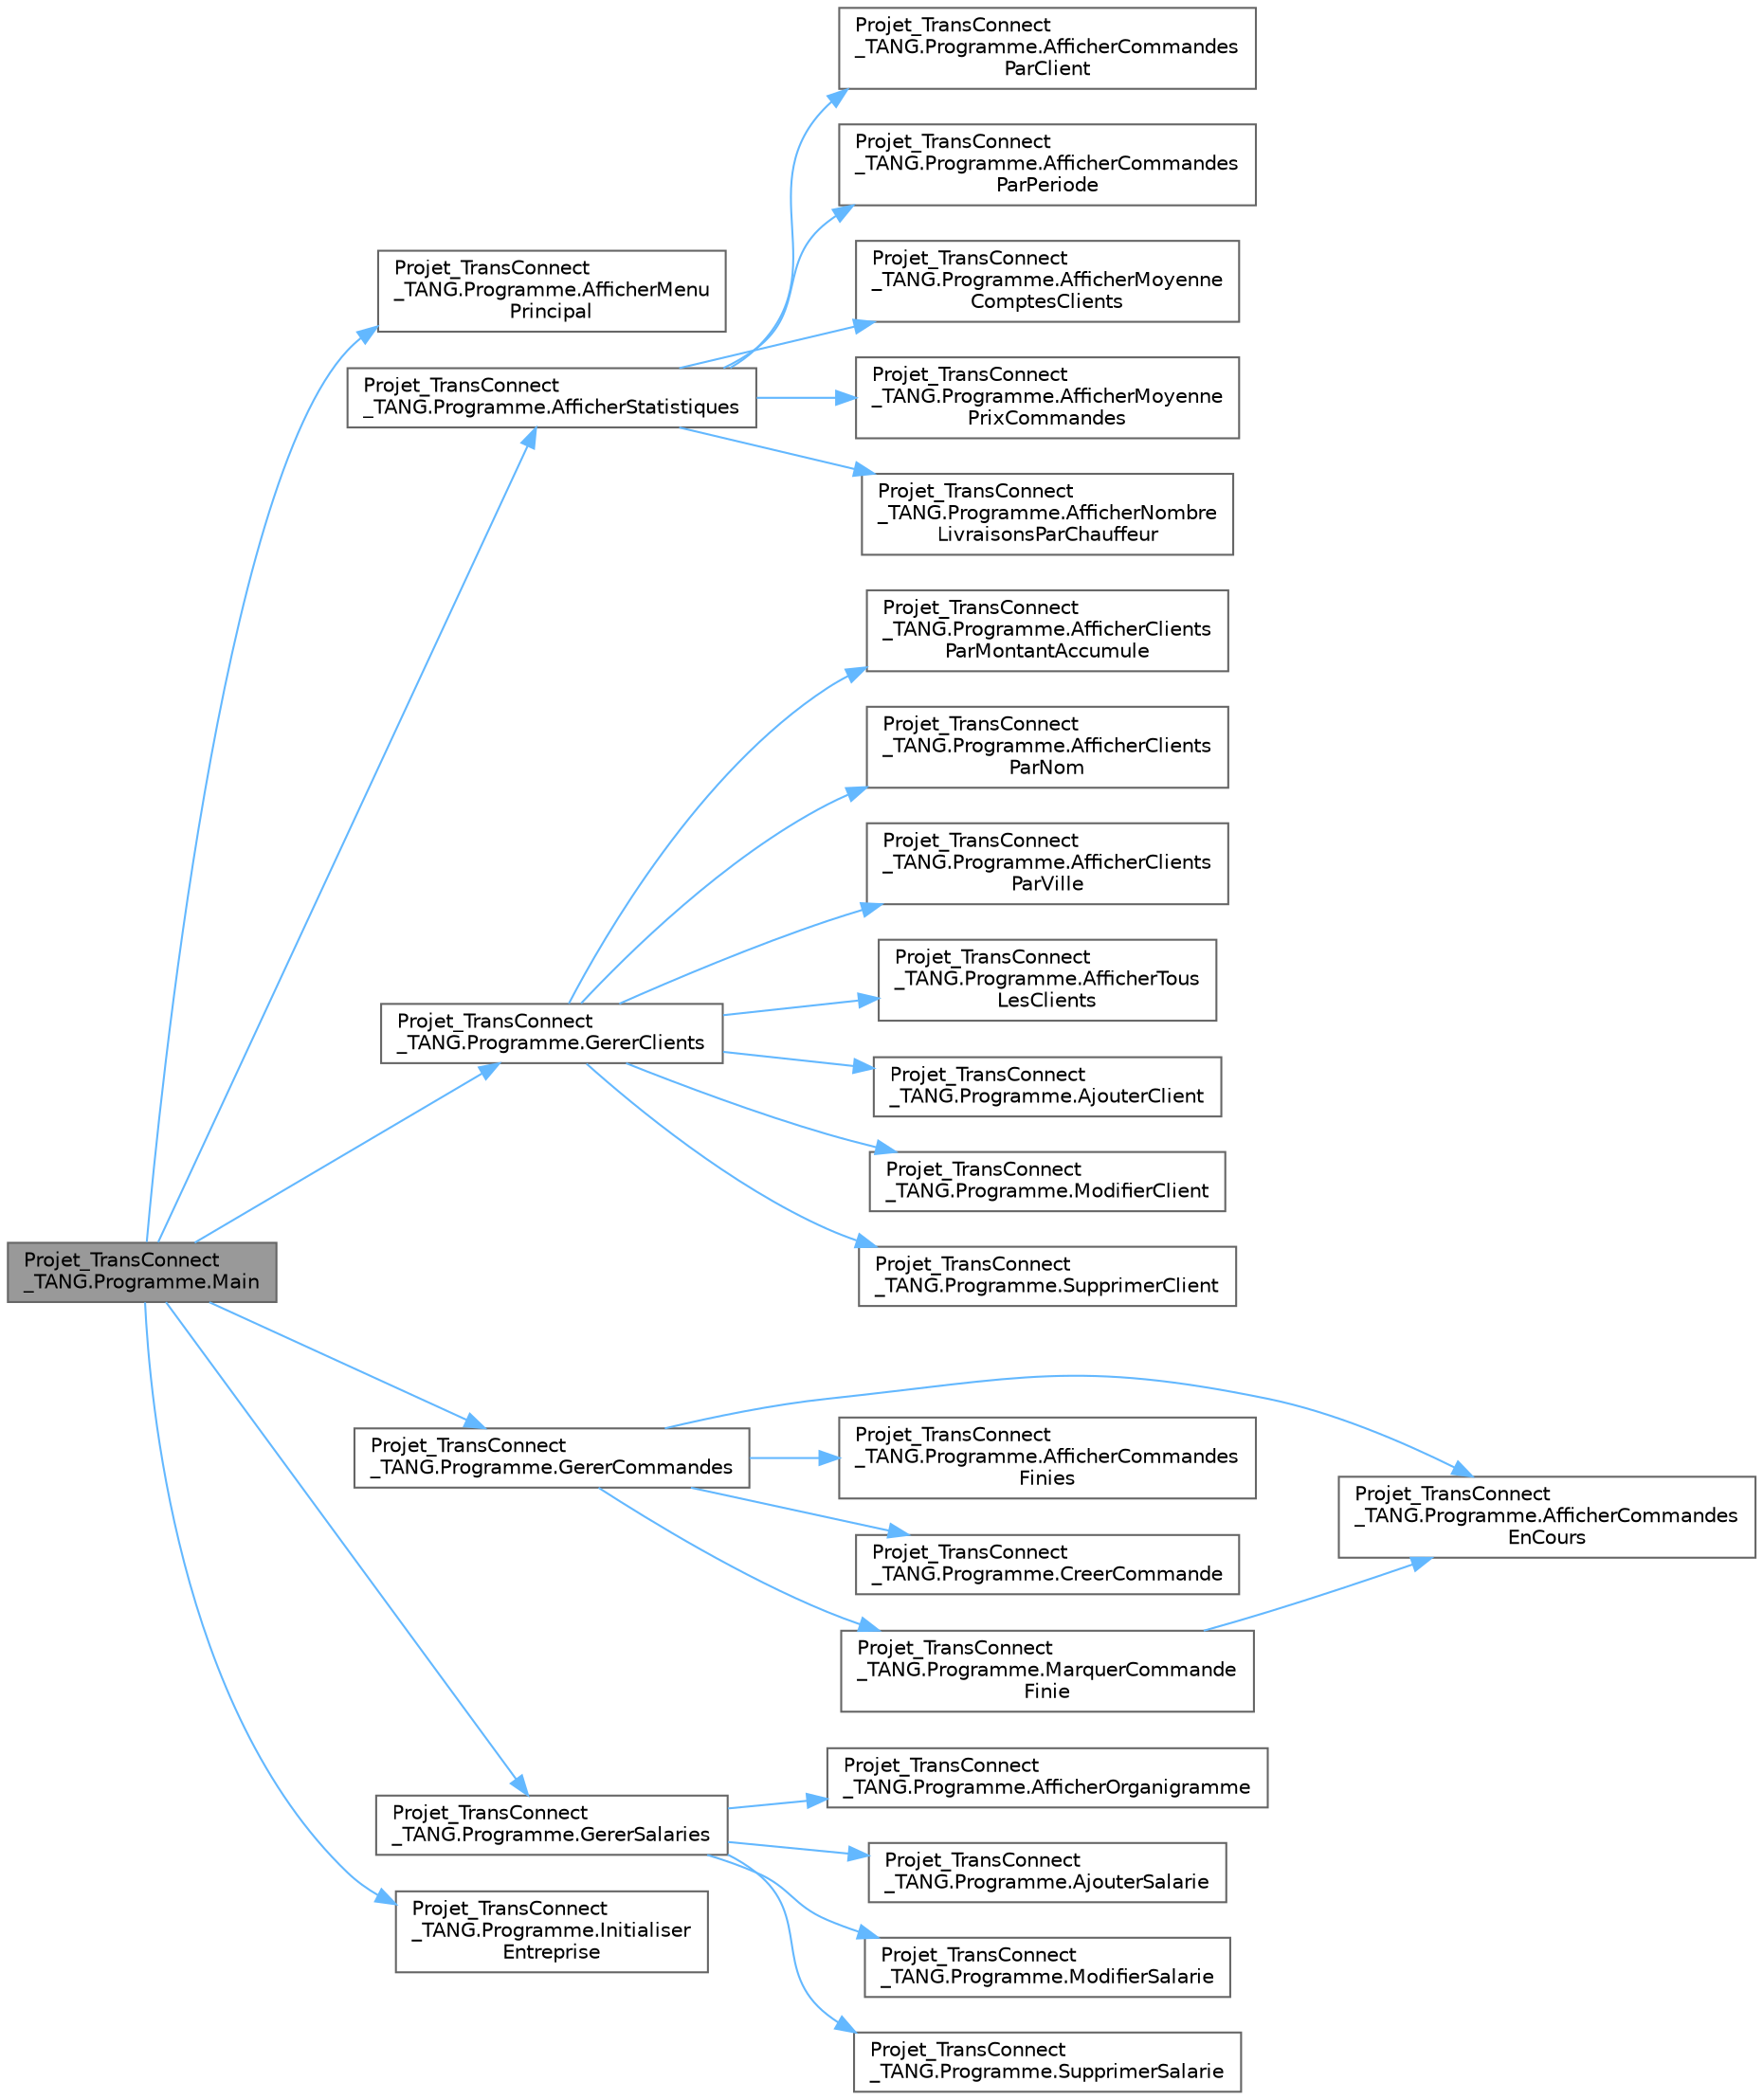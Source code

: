 digraph "Projet_TransConnect_TANG.Programme.Main"
{
 // LATEX_PDF_SIZE
  bgcolor="transparent";
  edge [fontname=Helvetica,fontsize=10,labelfontname=Helvetica,labelfontsize=10];
  node [fontname=Helvetica,fontsize=10,shape=box,height=0.2,width=0.4];
  rankdir="LR";
  Node1 [id="Node000001",label="Projet_TransConnect\l_TANG.Programme.Main",height=0.2,width=0.4,color="gray40", fillcolor="grey60", style="filled", fontcolor="black",tooltip=" "];
  Node1 -> Node2 [id="edge1_Node000001_Node000002",color="steelblue1",style="solid",tooltip=" "];
  Node2 [id="Node000002",label="Projet_TransConnect\l_TANG.Programme.AfficherMenu\lPrincipal",height=0.2,width=0.4,color="grey40", fillcolor="white", style="filled",URL="$class_projet___trans_connect___t_a_n_g_1_1_programme.html#aa27f4933f8e2231de47d94436fc4c962",tooltip="Affiche le menu principal."];
  Node1 -> Node3 [id="edge2_Node000001_Node000003",color="steelblue1",style="solid",tooltip=" "];
  Node3 [id="Node000003",label="Projet_TransConnect\l_TANG.Programme.AfficherStatistiques",height=0.2,width=0.4,color="grey40", fillcolor="white", style="filled",URL="$class_projet___trans_connect___t_a_n_g_1_1_programme.html#aa45af7fbaa322cdc8645c58daf915fa2",tooltip="Menu pour afficher les statistiques."];
  Node3 -> Node4 [id="edge3_Node000003_Node000004",color="steelblue1",style="solid",tooltip=" "];
  Node4 [id="Node000004",label="Projet_TransConnect\l_TANG.Programme.AfficherCommandes\lParClient",height=0.2,width=0.4,color="grey40", fillcolor="white", style="filled",URL="$class_projet___trans_connect___t_a_n_g_1_1_programme.html#a06867a4114d9489cb3e55c4d996a1697",tooltip="Affiche les commandes pour un client spécifique."];
  Node3 -> Node5 [id="edge4_Node000003_Node000005",color="steelblue1",style="solid",tooltip=" "];
  Node5 [id="Node000005",label="Projet_TransConnect\l_TANG.Programme.AfficherCommandes\lParPeriode",height=0.2,width=0.4,color="grey40", fillcolor="white", style="filled",URL="$class_projet___trans_connect___t_a_n_g_1_1_programme.html#a5a3fd29594ea7ba4f1edc9102d19c686",tooltip="Affiche les commandes effectuées pendant une période donnée."];
  Node3 -> Node6 [id="edge5_Node000003_Node000006",color="steelblue1",style="solid",tooltip=" "];
  Node6 [id="Node000006",label="Projet_TransConnect\l_TANG.Programme.AfficherMoyenne\lComptesClients",height=0.2,width=0.4,color="grey40", fillcolor="white", style="filled",URL="$class_projet___trans_connect___t_a_n_g_1_1_programme.html#a3cfe4ab0cddd8b6c720e6c1b1bf15cfc",tooltip="Affiche la moyenne des montants des comptes clients."];
  Node3 -> Node7 [id="edge6_Node000003_Node000007",color="steelblue1",style="solid",tooltip=" "];
  Node7 [id="Node000007",label="Projet_TransConnect\l_TANG.Programme.AfficherMoyenne\lPrixCommandes",height=0.2,width=0.4,color="grey40", fillcolor="white", style="filled",URL="$class_projet___trans_connect___t_a_n_g_1_1_programme.html#a6f960e679cb8f772074b2f7a9944f37e",tooltip="Affiche la moyenne des prix des commandes."];
  Node3 -> Node8 [id="edge7_Node000003_Node000008",color="steelblue1",style="solid",tooltip=" "];
  Node8 [id="Node000008",label="Projet_TransConnect\l_TANG.Programme.AfficherNombre\lLivraisonsParChauffeur",height=0.2,width=0.4,color="grey40", fillcolor="white", style="filled",URL="$class_projet___trans_connect___t_a_n_g_1_1_programme.html#ab63a78cd191e78aa1d30733bf30d760d",tooltip="Affiche le nombre de livraisons effectuées par chaque chauffeur."];
  Node1 -> Node9 [id="edge8_Node000001_Node000009",color="steelblue1",style="solid",tooltip=" "];
  Node9 [id="Node000009",label="Projet_TransConnect\l_TANG.Programme.GererClients",height=0.2,width=0.4,color="grey40", fillcolor="white", style="filled",URL="$class_projet___trans_connect___t_a_n_g_1_1_programme.html#a885a39bcd9e56fa2c6e0797afd73a534",tooltip="Menu de gestion des clients."];
  Node9 -> Node10 [id="edge9_Node000009_Node000010",color="steelblue1",style="solid",tooltip=" "];
  Node10 [id="Node000010",label="Projet_TransConnect\l_TANG.Programme.AfficherClients\lParMontantAccumule",height=0.2,width=0.4,color="grey40", fillcolor="white", style="filled",URL="$class_projet___trans_connect___t_a_n_g_1_1_programme.html#aae4fa64a2ee848aacd3af52590bb8f8f",tooltip="Affiche les clients par montant accumulé des commandes."];
  Node9 -> Node11 [id="edge10_Node000009_Node000011",color="steelblue1",style="solid",tooltip=" "];
  Node11 [id="Node000011",label="Projet_TransConnect\l_TANG.Programme.AfficherClients\lParNom",height=0.2,width=0.4,color="grey40", fillcolor="white", style="filled",URL="$class_projet___trans_connect___t_a_n_g_1_1_programme.html#a6214353ccdf4ee3ba2a4edcbb1f5591e",tooltip="Affiche les clients par ordre alphabétique de nom."];
  Node9 -> Node12 [id="edge11_Node000009_Node000012",color="steelblue1",style="solid",tooltip=" "];
  Node12 [id="Node000012",label="Projet_TransConnect\l_TANG.Programme.AfficherClients\lParVille",height=0.2,width=0.4,color="grey40", fillcolor="white", style="filled",URL="$class_projet___trans_connect___t_a_n_g_1_1_programme.html#a707406067d06b06827b38b53b64b69d1",tooltip="Affiche les clients par ville."];
  Node9 -> Node13 [id="edge12_Node000009_Node000013",color="steelblue1",style="solid",tooltip=" "];
  Node13 [id="Node000013",label="Projet_TransConnect\l_TANG.Programme.AfficherTous\lLesClients",height=0.2,width=0.4,color="grey40", fillcolor="white", style="filled",URL="$class_projet___trans_connect___t_a_n_g_1_1_programme.html#adfcdc38fc112751002b3e41d4807b067",tooltip="Affiche tous les clients."];
  Node9 -> Node14 [id="edge13_Node000009_Node000014",color="steelblue1",style="solid",tooltip=" "];
  Node14 [id="Node000014",label="Projet_TransConnect\l_TANG.Programme.AjouterClient",height=0.2,width=0.4,color="grey40", fillcolor="white", style="filled",URL="$class_projet___trans_connect___t_a_n_g_1_1_programme.html#a8475f73dbec09a6974a6297b18065e00",tooltip="Ajoute un nouveau client."];
  Node9 -> Node15 [id="edge14_Node000009_Node000015",color="steelblue1",style="solid",tooltip=" "];
  Node15 [id="Node000015",label="Projet_TransConnect\l_TANG.Programme.ModifierClient",height=0.2,width=0.4,color="grey40", fillcolor="white", style="filled",URL="$class_projet___trans_connect___t_a_n_g_1_1_programme.html#a678a8a06cb0b512dd3581156ecbb3809",tooltip="Modifie les informations d'un client."];
  Node9 -> Node16 [id="edge15_Node000009_Node000016",color="steelblue1",style="solid",tooltip=" "];
  Node16 [id="Node000016",label="Projet_TransConnect\l_TANG.Programme.SupprimerClient",height=0.2,width=0.4,color="grey40", fillcolor="white", style="filled",URL="$class_projet___trans_connect___t_a_n_g_1_1_programme.html#abee7fae24daf01022b3cb82e145e64c7",tooltip="Supprime un client."];
  Node1 -> Node17 [id="edge16_Node000001_Node000017",color="steelblue1",style="solid",tooltip=" "];
  Node17 [id="Node000017",label="Projet_TransConnect\l_TANG.Programme.GererCommandes",height=0.2,width=0.4,color="grey40", fillcolor="white", style="filled",URL="$class_projet___trans_connect___t_a_n_g_1_1_programme.html#aa7a796277b17675b689b2fed366f346c",tooltip="Menu de gestion des commandes."];
  Node17 -> Node18 [id="edge17_Node000017_Node000018",color="steelblue1",style="solid",tooltip=" "];
  Node18 [id="Node000018",label="Projet_TransConnect\l_TANG.Programme.AfficherCommandes\lEnCours",height=0.2,width=0.4,color="grey40", fillcolor="white", style="filled",URL="$class_projet___trans_connect___t_a_n_g_1_1_programme.html#a4f91e3a4f1de65a9c65b7e8acee57025",tooltip="Affiche les commandes en cours."];
  Node17 -> Node19 [id="edge18_Node000017_Node000019",color="steelblue1",style="solid",tooltip=" "];
  Node19 [id="Node000019",label="Projet_TransConnect\l_TANG.Programme.AfficherCommandes\lFinies",height=0.2,width=0.4,color="grey40", fillcolor="white", style="filled",URL="$class_projet___trans_connect___t_a_n_g_1_1_programme.html#a17f1e385e9521d827f2ea1dded470dfe",tooltip="Affiche les commandes terminées."];
  Node17 -> Node20 [id="edge19_Node000017_Node000020",color="steelblue1",style="solid",tooltip=" "];
  Node20 [id="Node000020",label="Projet_TransConnect\l_TANG.Programme.CreerCommande",height=0.2,width=0.4,color="grey40", fillcolor="white", style="filled",URL="$class_projet___trans_connect___t_a_n_g_1_1_programme.html#aa24c3284bb0dd6cf2bcb55b5037294c2",tooltip="Crée une nouvelle commande."];
  Node17 -> Node21 [id="edge20_Node000017_Node000021",color="steelblue1",style="solid",tooltip=" "];
  Node21 [id="Node000021",label="Projet_TransConnect\l_TANG.Programme.MarquerCommande\lFinie",height=0.2,width=0.4,color="grey40", fillcolor="white", style="filled",URL="$class_projet___trans_connect___t_a_n_g_1_1_programme.html#a66bbf8051a1be783458bdf6203f2ddd7",tooltip="Marque une commande en cours comme terminée."];
  Node21 -> Node18 [id="edge21_Node000021_Node000018",color="steelblue1",style="solid",tooltip=" "];
  Node1 -> Node22 [id="edge22_Node000001_Node000022",color="steelblue1",style="solid",tooltip=" "];
  Node22 [id="Node000022",label="Projet_TransConnect\l_TANG.Programme.GererSalaries",height=0.2,width=0.4,color="grey40", fillcolor="white", style="filled",URL="$class_projet___trans_connect___t_a_n_g_1_1_programme.html#a50f3269bd9f5929060693b95c39b7934",tooltip="Menu de gestion des salariés."];
  Node22 -> Node23 [id="edge23_Node000022_Node000023",color="steelblue1",style="solid",tooltip=" "];
  Node23 [id="Node000023",label="Projet_TransConnect\l_TANG.Programme.AfficherOrganigramme",height=0.2,width=0.4,color="grey40", fillcolor="white", style="filled",URL="$class_projet___trans_connect___t_a_n_g_1_1_programme.html#aff9aeed016479e23f27dc25b9214cb89",tooltip="Affiche l'organigramme de l'entreprise."];
  Node22 -> Node24 [id="edge24_Node000022_Node000024",color="steelblue1",style="solid",tooltip=" "];
  Node24 [id="Node000024",label="Projet_TransConnect\l_TANG.Programme.AjouterSalarie",height=0.2,width=0.4,color="grey40", fillcolor="white", style="filled",URL="$class_projet___trans_connect___t_a_n_g_1_1_programme.html#a6f819a308467a17fd3c3bd510e64b113",tooltip="Ajoute un nouveau salarié."];
  Node22 -> Node25 [id="edge25_Node000022_Node000025",color="steelblue1",style="solid",tooltip=" "];
  Node25 [id="Node000025",label="Projet_TransConnect\l_TANG.Programme.ModifierSalarie",height=0.2,width=0.4,color="grey40", fillcolor="white", style="filled",URL="$class_projet___trans_connect___t_a_n_g_1_1_programme.html#a0777b7fd9db2edd1e5fddd52fd85cfb1",tooltip="Modifie les informations d'un salarié."];
  Node22 -> Node26 [id="edge26_Node000022_Node000026",color="steelblue1",style="solid",tooltip=" "];
  Node26 [id="Node000026",label="Projet_TransConnect\l_TANG.Programme.SupprimerSalarie",height=0.2,width=0.4,color="grey40", fillcolor="white", style="filled",URL="$class_projet___trans_connect___t_a_n_g_1_1_programme.html#a26ffdfb7973709a36694ef9fa40b65a7",tooltip="Supprime un salarié."];
  Node1 -> Node27 [id="edge27_Node000001_Node000027",color="steelblue1",style="solid",tooltip=" "];
  Node27 [id="Node000027",label="Projet_TransConnect\l_TANG.Programme.Initialiser\lEntreprise",height=0.2,width=0.4,color="grey40", fillcolor="white", style="filled",URL="$class_projet___trans_connect___t_a_n_g_1_1_programme.html#a8996bdc070630e4f5bdc0715154f28bc",tooltip="Initialise les données de l'entreprise, notamment les salariés et les distances."];
}
